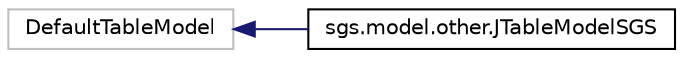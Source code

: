 digraph "Graphical Class Hierarchy"
{
  edge [fontname="Helvetica",fontsize="10",labelfontname="Helvetica",labelfontsize="10"];
  node [fontname="Helvetica",fontsize="10",shape=record];
  rankdir="LR";
  Node1 [label="DefaultTableModel",height=0.2,width=0.4,color="grey75", fillcolor="white", style="filled"];
  Node1 -> Node2 [dir="back",color="midnightblue",fontsize="10",style="solid",fontname="Helvetica"];
  Node2 [label="sgs.model.other.JTableModelSGS",height=0.2,width=0.4,color="black", fillcolor="white", style="filled",URL="$classsgs_1_1model_1_1other_1_1_j_table_model_s_g_s.html"];
}
